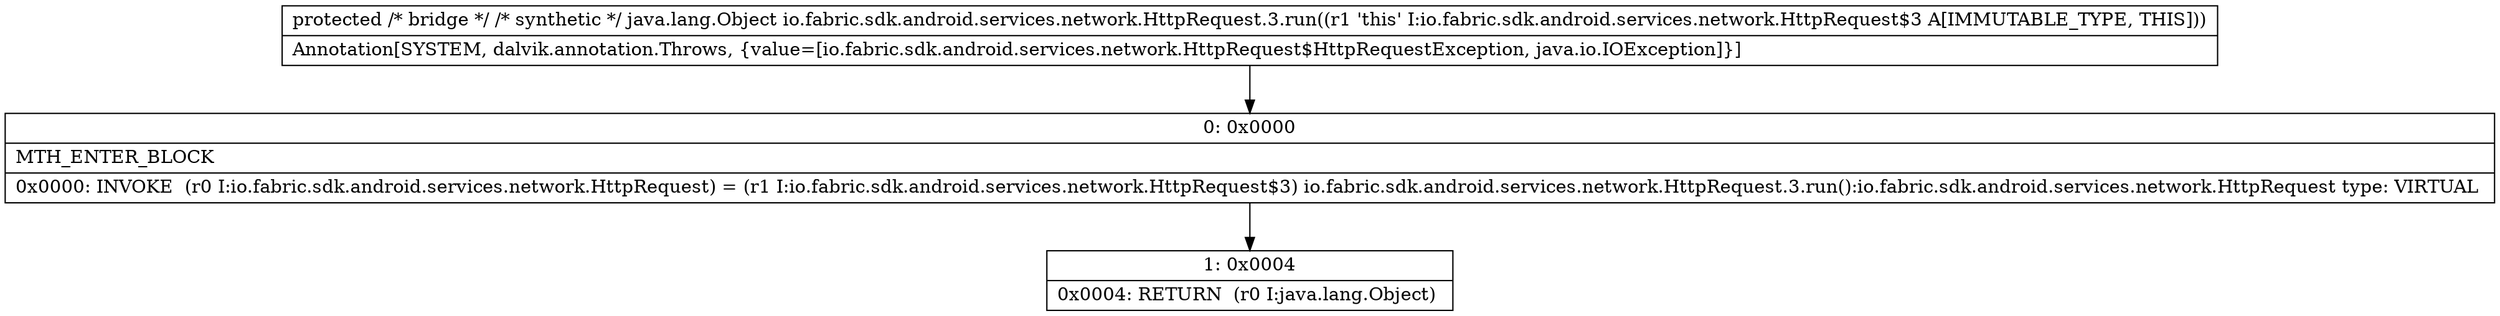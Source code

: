 digraph "CFG forio.fabric.sdk.android.services.network.HttpRequest.3.run()Ljava\/lang\/Object;" {
Node_0 [shape=record,label="{0\:\ 0x0000|MTH_ENTER_BLOCK\l|0x0000: INVOKE  (r0 I:io.fabric.sdk.android.services.network.HttpRequest) = (r1 I:io.fabric.sdk.android.services.network.HttpRequest$3) io.fabric.sdk.android.services.network.HttpRequest.3.run():io.fabric.sdk.android.services.network.HttpRequest type: VIRTUAL \l}"];
Node_1 [shape=record,label="{1\:\ 0x0004|0x0004: RETURN  (r0 I:java.lang.Object) \l}"];
MethodNode[shape=record,label="{protected \/* bridge *\/ \/* synthetic *\/ java.lang.Object io.fabric.sdk.android.services.network.HttpRequest.3.run((r1 'this' I:io.fabric.sdk.android.services.network.HttpRequest$3 A[IMMUTABLE_TYPE, THIS]))  | Annotation[SYSTEM, dalvik.annotation.Throws, \{value=[io.fabric.sdk.android.services.network.HttpRequest$HttpRequestException, java.io.IOException]\}]\l}"];
MethodNode -> Node_0;
Node_0 -> Node_1;
}

